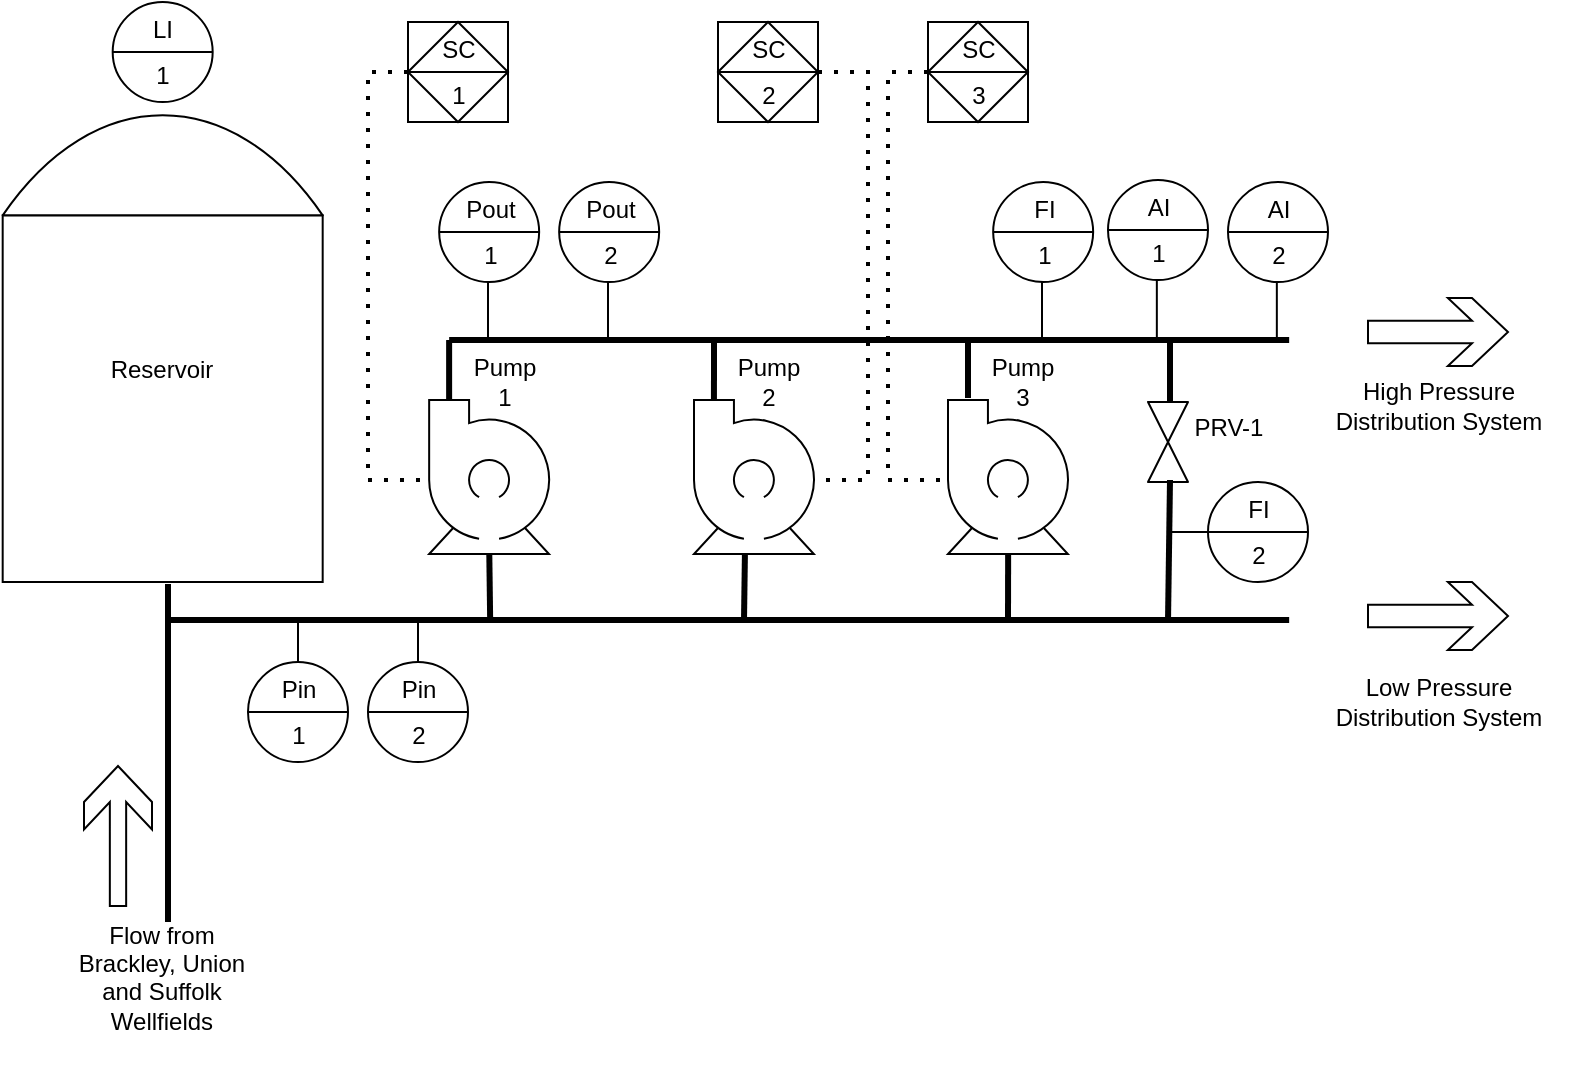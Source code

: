 <mxfile version="24.8.6">
  <diagram name="Page-1" id="hON817pBuhwTag-BimD2">
    <mxGraphModel dx="1535" dy="786" grid="1" gridSize="10" guides="1" tooltips="1" connect="1" arrows="1" fold="1" page="1" pageScale="1" pageWidth="850" pageHeight="1100" math="0" shadow="0">
      <root>
        <mxCell id="0" />
        <mxCell id="1" parent="0" />
        <mxCell id="rZGCWJ2bdaLeoKN1htKS-7" value="" style="shape=mxgraph.pid.vessels.tank_(dished_roof);html=1;pointerEvents=1;align=center;verticalLabelPosition=bottom;verticalAlign=top;dashed=0;" parent="1" vertex="1">
          <mxGeometry x="17.34" y="80" width="160" height="250" as="geometry" />
        </mxCell>
        <mxCell id="1--bK-hhye37rI6OnEhq-3" value="" style="endArrow=none;html=3;rounded=0;strokeWidth=3;" edge="1" parent="1">
          <mxGeometry width="50" height="50" relative="1" as="geometry">
            <mxPoint x="100" y="331" as="sourcePoint" />
            <mxPoint x="660.58" y="349" as="targetPoint" />
            <Array as="points">
              <mxPoint x="100" y="349" />
              <mxPoint x="210" y="349" />
            </Array>
          </mxGeometry>
        </mxCell>
        <mxCell id="1--bK-hhye37rI6OnEhq-4" value="" style="endArrow=none;html=1;rounded=0;strokeWidth=3;entryX=0.485;entryY=1;entryDx=0;entryDy=0;entryPerimeter=0;" edge="1" parent="1" target="1--bK-hhye37rI6OnEhq-16">
          <mxGeometry width="50" height="50" relative="1" as="geometry">
            <mxPoint x="261.08" y="349" as="sourcePoint" />
            <mxPoint x="261.08" y="319" as="targetPoint" />
          </mxGeometry>
        </mxCell>
        <mxCell id="1--bK-hhye37rI6OnEhq-5" value="" style="endArrow=none;html=1;rounded=0;strokeWidth=3;" edge="1" parent="1">
          <mxGeometry width="50" height="50" relative="1" as="geometry">
            <mxPoint x="388" y="349" as="sourcePoint" />
            <mxPoint x="388.462" y="316" as="targetPoint" />
          </mxGeometry>
        </mxCell>
        <mxCell id="1--bK-hhye37rI6OnEhq-6" value="" style="endArrow=none;html=3;rounded=0;strokeWidth=3;" edge="1" parent="1">
          <mxGeometry width="50" height="50" relative="1" as="geometry">
            <mxPoint x="240.58" y="209" as="sourcePoint" />
            <mxPoint x="660.58" y="209" as="targetPoint" />
            <Array as="points">
              <mxPoint x="460.58" y="209" />
              <mxPoint x="560.58" y="209" />
            </Array>
          </mxGeometry>
        </mxCell>
        <mxCell id="1--bK-hhye37rI6OnEhq-7" value="" style="endArrow=none;html=1;rounded=0;strokeWidth=3;entryX=0.485;entryY=1;entryDx=0;entryDy=0;entryPerimeter=0;" edge="1" parent="1">
          <mxGeometry width="50" height="50" relative="1" as="geometry">
            <mxPoint x="520" y="349" as="sourcePoint" />
            <mxPoint x="520.07" y="316" as="targetPoint" />
          </mxGeometry>
        </mxCell>
        <mxCell id="1--bK-hhye37rI6OnEhq-8" value="" style="endArrow=none;html=1;rounded=0;strokeWidth=3;" edge="1" parent="1">
          <mxGeometry width="50" height="50" relative="1" as="geometry">
            <mxPoint x="500" y="238" as="sourcePoint" />
            <mxPoint x="500" y="209" as="targetPoint" />
          </mxGeometry>
        </mxCell>
        <mxCell id="1--bK-hhye37rI6OnEhq-10" value="" style="endArrow=none;html=1;rounded=0;strokeWidth=3;exitX=0.161;exitY=0.013;exitDx=0;exitDy=0;exitPerimeter=0;" edge="1" parent="1" source="1--bK-hhye37rI6OnEhq-16">
          <mxGeometry width="50" height="50" relative="1" as="geometry">
            <mxPoint x="247.342" y="264.518" as="sourcePoint" />
            <mxPoint x="240.58" y="209" as="targetPoint" />
          </mxGeometry>
        </mxCell>
        <mxCell id="1--bK-hhye37rI6OnEhq-12" value="" style="endArrow=none;html=1;rounded=0;exitX=0.5;exitY=0;exitDx=0;exitDy=0;" edge="1" parent="1" source="1--bK-hhye37rI6OnEhq-24">
          <mxGeometry width="50" height="50" relative="1" as="geometry">
            <mxPoint x="120" y="400" as="sourcePoint" />
            <mxPoint x="165" y="350" as="targetPoint" />
          </mxGeometry>
        </mxCell>
        <mxCell id="1--bK-hhye37rI6OnEhq-16" value="" style="shape=mxgraph.pid.pumps.centrifugal_pump_2;html=1;pointerEvents=1;align=center;verticalLabelPosition=bottom;verticalAlign=top;dashed=0;" vertex="1" parent="1">
          <mxGeometry x="230.58" y="239" width="62" height="77" as="geometry" />
        </mxCell>
        <mxCell id="1--bK-hhye37rI6OnEhq-17" value="" style="shape=mxgraph.pid.pumps.centrifugal_pump_2;html=1;pointerEvents=1;align=center;verticalLabelPosition=bottom;verticalAlign=top;dashed=0;" vertex="1" parent="1">
          <mxGeometry x="363" y="239" width="62" height="77" as="geometry" />
        </mxCell>
        <mxCell id="1--bK-hhye37rI6OnEhq-18" value="" style="shape=mxgraph.pid.pumps.centrifugal_pump_2;html=1;pointerEvents=1;align=center;verticalLabelPosition=bottom;verticalAlign=top;dashed=0;" vertex="1" parent="1">
          <mxGeometry x="490" y="239" width="62" height="77" as="geometry" />
        </mxCell>
        <mxCell id="1--bK-hhye37rI6OnEhq-20" value="&lt;table cellpadding=&quot;4&quot; cellspacing=&quot;0&quot; border=&quot;0&quot; style=&quot;font-size:1em;width:100%;height:100%;&quot;&gt;&lt;tbody&gt;&lt;tr&gt;&lt;td&gt;Pout&lt;/td&gt;&lt;/tr&gt;&lt;tr&gt;&lt;td&gt;1&lt;/td&gt;&lt;/tr&gt;&lt;/tbody&gt;&lt;/table&gt; " style="html=1;outlineConnect=0;align=center;dashed=0;aspect=fixed;shape=mxgraph.pid2inst.discInst;mounting=room" vertex="1" parent="1">
          <mxGeometry x="235.58" y="130" width="50" height="50" as="geometry" />
        </mxCell>
        <mxCell id="1--bK-hhye37rI6OnEhq-21" value="" style="endArrow=none;html=1;rounded=0;strokeWidth=3;exitX=0.161;exitY=0;exitDx=0;exitDy=0;exitPerimeter=0;" edge="1" parent="1" source="1--bK-hhye37rI6OnEhq-17">
          <mxGeometry width="50" height="50" relative="1" as="geometry">
            <mxPoint x="488" y="248" as="sourcePoint" />
            <mxPoint x="373" y="209" as="targetPoint" />
          </mxGeometry>
        </mxCell>
        <mxCell id="1--bK-hhye37rI6OnEhq-22" value="&lt;table cellpadding=&quot;4&quot; cellspacing=&quot;0&quot; border=&quot;0&quot; style=&quot;font-size:1em;width:100%;height:100%;&quot;&gt;&lt;tbody&gt;&lt;tr&gt;&lt;td&gt;Pout&lt;/td&gt;&lt;/tr&gt;&lt;tr&gt;&lt;td&gt;2&lt;/td&gt;&lt;/tr&gt;&lt;/tbody&gt;&lt;/table&gt; " style="html=1;outlineConnect=0;align=center;dashed=0;aspect=fixed;shape=mxgraph.pid2inst.discInst;mounting=room" vertex="1" parent="1">
          <mxGeometry x="295.58" y="130" width="50" height="50" as="geometry" />
        </mxCell>
        <mxCell id="1--bK-hhye37rI6OnEhq-24" value="&lt;table cellpadding=&quot;4&quot; cellspacing=&quot;0&quot; border=&quot;0&quot; style=&quot;font-size:1em;width:100%;height:100%;&quot;&gt;&lt;tbody&gt;&lt;tr&gt;&lt;td&gt;Pin&lt;/td&gt;&lt;/tr&gt;&lt;tr&gt;&lt;td&gt;1&lt;/td&gt;&lt;/tr&gt;&lt;/tbody&gt;&lt;/table&gt; " style="html=1;outlineConnect=0;align=center;dashed=0;aspect=fixed;shape=mxgraph.pid2inst.discInst;mounting=room" vertex="1" parent="1">
          <mxGeometry x="140" y="370" width="50" height="50" as="geometry" />
        </mxCell>
        <mxCell id="1--bK-hhye37rI6OnEhq-25" value="&lt;table cellpadding=&quot;4&quot; cellspacing=&quot;0&quot; border=&quot;0&quot; style=&quot;font-size:1em;width:100%;height:100%;&quot;&gt;&lt;tbody&gt;&lt;tr&gt;&lt;td&gt;Pin&lt;/td&gt;&lt;/tr&gt;&lt;tr&gt;&lt;td&gt;2&lt;/td&gt;&lt;/tr&gt;&lt;/tbody&gt;&lt;/table&gt; " style="html=1;outlineConnect=0;align=center;dashed=0;aspect=fixed;shape=mxgraph.pid2inst.discInst;mounting=room" vertex="1" parent="1">
          <mxGeometry x="200.0" y="370" width="50" height="50" as="geometry" />
        </mxCell>
        <mxCell id="1--bK-hhye37rI6OnEhq-27" value="" style="endArrow=none;html=1;rounded=0;strokeWidth=3;" edge="1" parent="1">
          <mxGeometry width="50" height="50" relative="1" as="geometry">
            <mxPoint x="100" y="500" as="sourcePoint" />
            <mxPoint x="100" y="350" as="targetPoint" />
          </mxGeometry>
        </mxCell>
        <mxCell id="1--bK-hhye37rI6OnEhq-29" value="" style="html=1;shadow=0;dashed=0;align=center;verticalAlign=middle;shape=mxgraph.arrows2.sharpArrow;dy1=0.67;dx1=18;dx2=18;notch=0;" vertex="1" parent="1">
          <mxGeometry x="700" y="330" width="70" height="34" as="geometry" />
        </mxCell>
        <mxCell id="1--bK-hhye37rI6OnEhq-34" value="" style="html=1;shadow=0;dashed=0;align=center;verticalAlign=middle;shape=mxgraph.arrows2.sharpArrow;dy1=0.76;dx1=18;dx2=18;notch=0;rotation=-90;" vertex="1" parent="1">
          <mxGeometry x="40" y="440" width="70" height="34" as="geometry" />
        </mxCell>
        <mxCell id="1--bK-hhye37rI6OnEhq-35" value="&lt;table cellpadding=&quot;4&quot; cellspacing=&quot;0&quot; border=&quot;0&quot; style=&quot;font-size:1em;width:100%;height:100%;&quot;&gt;&lt;tbody&gt;&lt;tr&gt;&lt;td&gt;LI&lt;/td&gt;&lt;/tr&gt;&lt;tr&gt;&lt;td&gt;1&lt;/td&gt;&lt;/tr&gt;&lt;/tbody&gt;&lt;/table&gt; " style="html=1;outlineConnect=0;align=center;dashed=0;aspect=fixed;shape=mxgraph.pid2inst.discInst;mounting=room" vertex="1" parent="1">
          <mxGeometry x="72.34" y="40" width="50" height="50" as="geometry" />
        </mxCell>
        <mxCell id="1--bK-hhye37rI6OnEhq-37" value="" style="endArrow=none;html=1;rounded=0;exitX=0.5;exitY=0;exitDx=0;exitDy=0;" edge="1" parent="1" source="1--bK-hhye37rI6OnEhq-25">
          <mxGeometry width="50" height="50" relative="1" as="geometry">
            <mxPoint x="175" y="380" as="sourcePoint" />
            <mxPoint x="225" y="350" as="targetPoint" />
          </mxGeometry>
        </mxCell>
        <mxCell id="1--bK-hhye37rI6OnEhq-38" value="" style="verticalLabelPosition=bottom;align=center;html=1;verticalAlign=top;pointerEvents=1;dashed=0;shape=mxgraph.pid2valves.valve;valveType=gate;rotation=90;" vertex="1" parent="1">
          <mxGeometry x="580" y="250" width="40" height="20" as="geometry" />
        </mxCell>
        <mxCell id="1--bK-hhye37rI6OnEhq-39" value="" style="endArrow=none;html=1;rounded=0;strokeWidth=3;exitX=0;exitY=0.45;exitDx=0;exitDy=0;exitPerimeter=0;" edge="1" parent="1" source="1--bK-hhye37rI6OnEhq-38">
          <mxGeometry width="50" height="50" relative="1" as="geometry">
            <mxPoint x="470.58" y="248" as="sourcePoint" />
            <mxPoint x="601" y="210" as="targetPoint" />
          </mxGeometry>
        </mxCell>
        <mxCell id="1--bK-hhye37rI6OnEhq-40" value="" style="endArrow=none;html=1;rounded=0;strokeWidth=3;entryX=0.975;entryY=0.45;entryDx=0;entryDy=0;entryPerimeter=0;" edge="1" parent="1" target="1--bK-hhye37rI6OnEhq-38">
          <mxGeometry width="50" height="50" relative="1" as="geometry">
            <mxPoint x="600" y="350" as="sourcePoint" />
            <mxPoint x="611" y="220" as="targetPoint" />
          </mxGeometry>
        </mxCell>
        <mxCell id="1--bK-hhye37rI6OnEhq-41" value="" style="endArrow=none;html=1;rounded=0;" edge="1" parent="1">
          <mxGeometry width="50" height="50" relative="1" as="geometry">
            <mxPoint x="260" y="210" as="sourcePoint" />
            <mxPoint x="260" y="180" as="targetPoint" />
          </mxGeometry>
        </mxCell>
        <mxCell id="1--bK-hhye37rI6OnEhq-42" value="" style="endArrow=none;html=1;rounded=0;" edge="1" parent="1">
          <mxGeometry width="50" height="50" relative="1" as="geometry">
            <mxPoint x="320" y="210" as="sourcePoint" />
            <mxPoint x="320" y="180" as="targetPoint" />
          </mxGeometry>
        </mxCell>
        <mxCell id="1--bK-hhye37rI6OnEhq-46" value="" style="endArrow=none;html=1;rounded=0;" edge="1" parent="1">
          <mxGeometry width="50" height="50" relative="1" as="geometry">
            <mxPoint x="537" y="210" as="sourcePoint" />
            <mxPoint x="537" y="180" as="targetPoint" />
          </mxGeometry>
        </mxCell>
        <mxCell id="1--bK-hhye37rI6OnEhq-47" value="&lt;table cellpadding=&quot;4&quot; cellspacing=&quot;0&quot; border=&quot;0&quot; style=&quot;font-size:1em;width:100%;height:100%;&quot;&gt;&lt;tbody&gt;&lt;tr&gt;&lt;td&gt;FI&lt;/td&gt;&lt;/tr&gt;&lt;tr&gt;&lt;td&gt;1&lt;/td&gt;&lt;/tr&gt;&lt;/tbody&gt;&lt;/table&gt; " style="html=1;outlineConnect=0;align=center;dashed=0;aspect=fixed;shape=mxgraph.pid2inst.discInst;mounting=room" vertex="1" parent="1">
          <mxGeometry x="512.58" y="130" width="50" height="50" as="geometry" />
        </mxCell>
        <mxCell id="1--bK-hhye37rI6OnEhq-48" value="" style="endArrow=none;html=1;rounded=0;entryX=0;entryY=0.5;entryDx=0;entryDy=0;" edge="1" parent="1" target="1--bK-hhye37rI6OnEhq-49">
          <mxGeometry width="50" height="50" relative="1" as="geometry">
            <mxPoint x="600" y="305" as="sourcePoint" />
            <mxPoint x="644.42" y="330" as="targetPoint" />
          </mxGeometry>
        </mxCell>
        <mxCell id="1--bK-hhye37rI6OnEhq-49" value="&lt;table cellpadding=&quot;4&quot; cellspacing=&quot;0&quot; border=&quot;0&quot; style=&quot;font-size:1em;width:100%;height:100%;&quot;&gt;&lt;tbody&gt;&lt;tr&gt;&lt;td&gt;FI&lt;/td&gt;&lt;/tr&gt;&lt;tr&gt;&lt;td&gt;2&lt;/td&gt;&lt;/tr&gt;&lt;/tbody&gt;&lt;/table&gt; " style="html=1;outlineConnect=0;align=center;dashed=0;aspect=fixed;shape=mxgraph.pid2inst.discInst;mounting=room" vertex="1" parent="1">
          <mxGeometry x="620.0" y="280" width="50" height="50" as="geometry" />
        </mxCell>
        <mxCell id="1--bK-hhye37rI6OnEhq-50" value="" style="html=1;shadow=0;dashed=0;align=center;verticalAlign=middle;shape=mxgraph.arrows2.sharpArrow;dy1=0.67;dx1=18;dx2=18;notch=0;" vertex="1" parent="1">
          <mxGeometry x="700" y="188" width="70" height="34" as="geometry" />
        </mxCell>
        <mxCell id="1--bK-hhye37rI6OnEhq-51" value="Reservoir" style="text;strokeColor=none;align=center;fillColor=none;html=1;verticalAlign=middle;whiteSpace=wrap;rounded=0;" vertex="1" parent="1">
          <mxGeometry x="67.34" y="209" width="60" height="30" as="geometry" />
        </mxCell>
        <mxCell id="1--bK-hhye37rI6OnEhq-52" value="Flow from Brackley, Union and Suffolk Wellfields&lt;div&gt;&lt;br&gt;&lt;/div&gt;" style="text;strokeColor=none;align=center;fillColor=none;html=1;verticalAlign=middle;whiteSpace=wrap;rounded=0;" vertex="1" parent="1">
          <mxGeometry x="47.34" y="520" width="100" height="30" as="geometry" />
        </mxCell>
        <mxCell id="1--bK-hhye37rI6OnEhq-53" value="Pump&lt;div&gt;1&lt;/div&gt;" style="text;html=1;align=center;verticalAlign=middle;resizable=0;points=[];autosize=1;strokeColor=none;fillColor=none;" vertex="1" parent="1">
          <mxGeometry x="242.58" y="210" width="50" height="40" as="geometry" />
        </mxCell>
        <mxCell id="1--bK-hhye37rI6OnEhq-54" value="Pump&lt;div&gt;2&lt;/div&gt;" style="text;html=1;align=center;verticalAlign=middle;resizable=0;points=[];autosize=1;strokeColor=none;fillColor=none;" vertex="1" parent="1">
          <mxGeometry x="375.0" y="210" width="50" height="40" as="geometry" />
        </mxCell>
        <mxCell id="1--bK-hhye37rI6OnEhq-55" value="Pump&lt;div&gt;3&lt;/div&gt;" style="text;html=1;align=center;verticalAlign=middle;resizable=0;points=[];autosize=1;strokeColor=none;fillColor=none;" vertex="1" parent="1">
          <mxGeometry x="502.0" y="210" width="50" height="40" as="geometry" />
        </mxCell>
        <mxCell id="1--bK-hhye37rI6OnEhq-56" value="PRV-1" style="text;html=1;align=center;verticalAlign=middle;resizable=0;points=[];autosize=1;strokeColor=none;fillColor=none;" vertex="1" parent="1">
          <mxGeometry x="600" y="238" width="60" height="30" as="geometry" />
        </mxCell>
        <mxCell id="1--bK-hhye37rI6OnEhq-57" value="High Pressure&lt;div&gt;Distribution System&lt;/div&gt;" style="text;html=1;align=center;verticalAlign=middle;resizable=0;points=[];autosize=1;strokeColor=none;fillColor=none;" vertex="1" parent="1">
          <mxGeometry x="670" y="222" width="130" height="40" as="geometry" />
        </mxCell>
        <mxCell id="1--bK-hhye37rI6OnEhq-59" value="Low Pressure&lt;div&gt;Distribution System&lt;/div&gt;" style="text;html=1;align=center;verticalAlign=middle;resizable=0;points=[];autosize=1;strokeColor=none;fillColor=none;" vertex="1" parent="1">
          <mxGeometry x="670" y="370" width="130" height="40" as="geometry" />
        </mxCell>
        <mxCell id="1--bK-hhye37rI6OnEhq-60" value="" style="endArrow=none;html=1;rounded=0;" edge="1" parent="1">
          <mxGeometry width="50" height="50" relative="1" as="geometry">
            <mxPoint x="594.42" y="209" as="sourcePoint" />
            <mxPoint x="594.42" y="179" as="targetPoint" />
          </mxGeometry>
        </mxCell>
        <mxCell id="1--bK-hhye37rI6OnEhq-61" value="&lt;table cellpadding=&quot;4&quot; cellspacing=&quot;0&quot; border=&quot;0&quot; style=&quot;font-size:1em;width:100%;height:100%;&quot;&gt;&lt;tbody&gt;&lt;tr&gt;&lt;td&gt;AI&lt;/td&gt;&lt;/tr&gt;&lt;tr&gt;&lt;td&gt;1&lt;/td&gt;&lt;/tr&gt;&lt;/tbody&gt;&lt;/table&gt; " style="html=1;outlineConnect=0;align=center;dashed=0;aspect=fixed;shape=mxgraph.pid2inst.discInst;mounting=room" vertex="1" parent="1">
          <mxGeometry x="570.0" y="129" width="50" height="50" as="geometry" />
        </mxCell>
        <mxCell id="1--bK-hhye37rI6OnEhq-62" value="" style="endArrow=none;html=1;rounded=0;" edge="1" parent="1">
          <mxGeometry width="50" height="50" relative="1" as="geometry">
            <mxPoint x="654.42" y="210" as="sourcePoint" />
            <mxPoint x="654.42" y="180" as="targetPoint" />
          </mxGeometry>
        </mxCell>
        <mxCell id="1--bK-hhye37rI6OnEhq-63" value="&lt;table cellpadding=&quot;4&quot; cellspacing=&quot;0&quot; border=&quot;0&quot; style=&quot;font-size:1em;width:100%;height:100%;&quot;&gt;&lt;tbody&gt;&lt;tr&gt;&lt;td&gt;AI&lt;/td&gt;&lt;/tr&gt;&lt;tr&gt;&lt;td&gt;2&lt;/td&gt;&lt;/tr&gt;&lt;/tbody&gt;&lt;/table&gt; " style="html=1;outlineConnect=0;align=center;dashed=0;aspect=fixed;shape=mxgraph.pid2inst.discInst;mounting=room" vertex="1" parent="1">
          <mxGeometry x="630.0" y="130" width="50" height="50" as="geometry" />
        </mxCell>
        <mxCell id="1--bK-hhye37rI6OnEhq-64" value="&lt;table cellpadding=&quot;4&quot; cellspacing=&quot;0&quot; border=&quot;0&quot; style=&quot;font-size:1em;width:100%;height:100%;&quot;&gt;&lt;tbody&gt;&lt;tr&gt;&lt;td&gt;SC&lt;/td&gt;&lt;/tr&gt;&lt;tr&gt;&lt;td&gt;1&lt;/td&gt;&lt;/tr&gt;&lt;/tbody&gt;&lt;/table&gt; " style="html=1;outlineConnect=0;align=center;dashed=0;aspect=fixed;shape=mxgraph.pid2inst.progLogCont;mounting=room" vertex="1" parent="1">
          <mxGeometry x="220" y="50" width="50" height="50" as="geometry" />
        </mxCell>
        <mxCell id="1--bK-hhye37rI6OnEhq-65" value="" style="endArrow=none;dashed=1;html=1;dashPattern=1 3;strokeWidth=2;rounded=0;exitX=0;exitY=0.5;exitDx=0;exitDy=0;entryX=0;entryY=0.52;entryDx=0;entryDy=0;entryPerimeter=0;" edge="1" parent="1" source="1--bK-hhye37rI6OnEhq-64" target="1--bK-hhye37rI6OnEhq-16">
          <mxGeometry width="50" height="50" relative="1" as="geometry">
            <mxPoint x="400" y="430" as="sourcePoint" />
            <mxPoint x="200" y="279" as="targetPoint" />
            <Array as="points">
              <mxPoint x="200" y="75" />
              <mxPoint x="200" y="160" />
              <mxPoint x="200" y="279" />
            </Array>
          </mxGeometry>
        </mxCell>
        <mxCell id="1--bK-hhye37rI6OnEhq-70" value="&lt;table cellpadding=&quot;4&quot; cellspacing=&quot;0&quot; border=&quot;0&quot; style=&quot;font-size:1em;width:100%;height:100%;&quot;&gt;&lt;tbody&gt;&lt;tr&gt;&lt;td&gt;SC&lt;/td&gt;&lt;/tr&gt;&lt;tr&gt;&lt;td&gt;3&lt;/td&gt;&lt;/tr&gt;&lt;/tbody&gt;&lt;/table&gt; " style="html=1;outlineConnect=0;align=center;dashed=0;aspect=fixed;shape=mxgraph.pid2inst.progLogCont;mounting=room" vertex="1" parent="1">
          <mxGeometry x="480" y="50" width="50" height="50" as="geometry" />
        </mxCell>
        <mxCell id="1--bK-hhye37rI6OnEhq-71" value="" style="endArrow=none;dashed=1;html=1;dashPattern=1 3;strokeWidth=2;rounded=0;exitX=0;exitY=0.5;exitDx=0;exitDy=0;entryX=0;entryY=0.52;entryDx=0;entryDy=0;entryPerimeter=0;" edge="1" source="1--bK-hhye37rI6OnEhq-70" parent="1">
          <mxGeometry width="50" height="50" relative="1" as="geometry">
            <mxPoint x="660" y="430" as="sourcePoint" />
            <mxPoint x="491" y="279" as="targetPoint" />
            <Array as="points">
              <mxPoint x="460" y="75" />
              <mxPoint x="460" y="160" />
              <mxPoint x="460" y="279" />
            </Array>
          </mxGeometry>
        </mxCell>
        <mxCell id="1--bK-hhye37rI6OnEhq-72" value="&lt;table cellpadding=&quot;4&quot; cellspacing=&quot;0&quot; border=&quot;0&quot; style=&quot;font-size:1em;width:100%;height:100%;&quot;&gt;&lt;tbody&gt;&lt;tr&gt;&lt;td&gt;SC&lt;/td&gt;&lt;/tr&gt;&lt;tr&gt;&lt;td&gt;2&lt;/td&gt;&lt;/tr&gt;&lt;/tbody&gt;&lt;/table&gt; " style="html=1;outlineConnect=0;align=center;dashed=0;aspect=fixed;shape=mxgraph.pid2inst.progLogCont;mounting=room" vertex="1" parent="1">
          <mxGeometry x="375" y="50" width="50" height="50" as="geometry" />
        </mxCell>
        <mxCell id="1--bK-hhye37rI6OnEhq-73" value="" style="endArrow=none;dashed=1;html=1;dashPattern=1 3;strokeWidth=2;rounded=0;exitX=1;exitY=0.5;exitDx=0;exitDy=0;entryX=0.97;entryY=0.52;entryDx=0;entryDy=0;entryPerimeter=0;" edge="1" parent="1" source="1--bK-hhye37rI6OnEhq-72" target="1--bK-hhye37rI6OnEhq-17">
          <mxGeometry width="50" height="50" relative="1" as="geometry">
            <mxPoint x="490" y="85" as="sourcePoint" />
            <mxPoint x="501" y="289" as="targetPoint" />
            <Array as="points">
              <mxPoint x="450" y="75" />
              <mxPoint x="450" y="130" />
              <mxPoint x="450" y="170" />
              <mxPoint x="450" y="279" />
            </Array>
          </mxGeometry>
        </mxCell>
      </root>
    </mxGraphModel>
  </diagram>
</mxfile>
